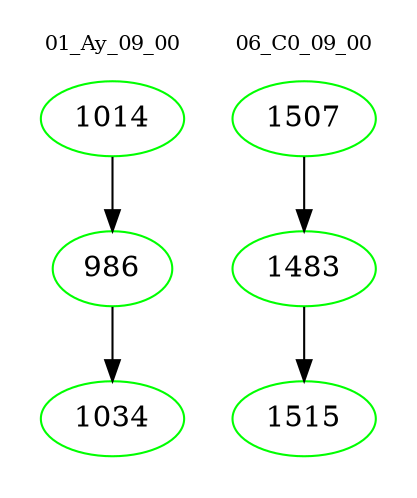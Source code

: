 digraph{
subgraph cluster_0 {
color = white
label = "01_Ay_09_00";
fontsize=10;
T0_1014 [label="1014", color="green"]
T0_1014 -> T0_986 [color="black"]
T0_986 [label="986", color="green"]
T0_986 -> T0_1034 [color="black"]
T0_1034 [label="1034", color="green"]
}
subgraph cluster_1 {
color = white
label = "06_C0_09_00";
fontsize=10;
T1_1507 [label="1507", color="green"]
T1_1507 -> T1_1483 [color="black"]
T1_1483 [label="1483", color="green"]
T1_1483 -> T1_1515 [color="black"]
T1_1515 [label="1515", color="green"]
}
}
